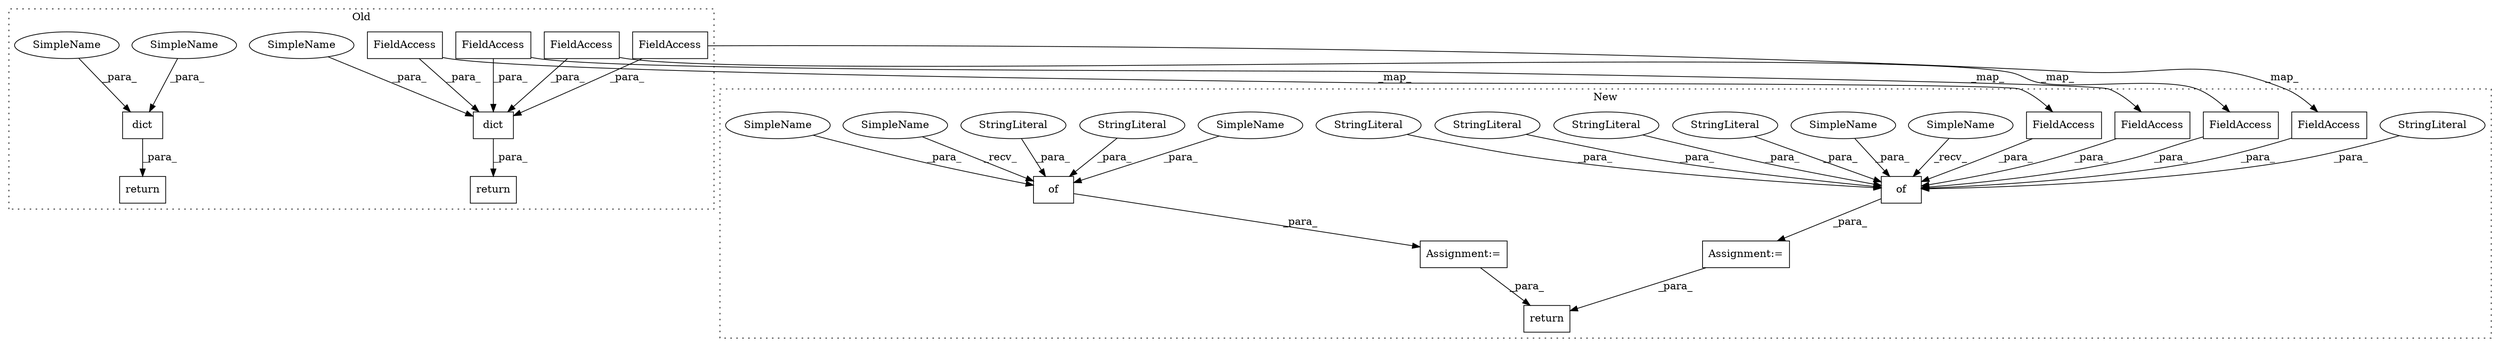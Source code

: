 digraph G {
subgraph cluster0 {
1 [label="return" a="41" s="7423" l="7" shape="box"];
7 [label="dict" a="32" s="7430,7445" l="5,1" shape="box"];
15 [label="dict" a="32" s="7475,7526" l="5,1" shape="box"];
16 [label="FieldAccess" a="22" s="7517" l="9" shape="box"];
18 [label="return" a="41" s="7468" l="7" shape="box"];
20 [label="FieldAccess" a="22" s="7508" l="8" shape="box"];
21 [label="FieldAccess" a="22" s="7486" l="12" shape="box"];
23 [label="FieldAccess" a="22" s="7499" l="8" shape="box"];
27 [label="SimpleName" a="42" s="7480" l="5" shape="ellipse"];
28 [label="SimpleName" a="42" s="7435" l="5" shape="ellipse"];
29 [label="SimpleName" a="42" s="7441" l="4" shape="ellipse"];
label = "Old";
style="dotted";
}
subgraph cluster1 {
2 [label="return" a="41" s="7792" l="7" shape="box"];
3 [label="Assignment:=" a="7" s="7692" l="1" shape="box"];
4 [label="Assignment:=" a="7" s="7628" l="1" shape="box"];
5 [label="of" a="32" s="7697,7779" l="3,1" shape="box"];
6 [label="of" a="32" s="7633,7661" l="3,1" shape="box"];
8 [label="StringLiteral" a="45" s="7764" l="5" shape="ellipse"];
9 [label="StringLiteral" a="45" s="7714" l="8" shape="ellipse"];
10 [label="StringLiteral" a="45" s="7700" l="7" shape="ellipse"];
11 [label="StringLiteral" a="45" s="7636" l="7" shape="ellipse"];
12 [label="StringLiteral" a="45" s="7650" l="6" shape="ellipse"];
13 [label="StringLiteral" a="45" s="7750" l="4" shape="ellipse"];
14 [label="StringLiteral" a="45" s="7736" l="4" shape="ellipse"];
17 [label="FieldAccess" a="22" s="7770" l="9" shape="box"];
19 [label="FieldAccess" a="22" s="7755" l="8" shape="box"];
22 [label="FieldAccess" a="22" s="7723" l="12" shape="box"];
24 [label="FieldAccess" a="22" s="7741" l="8" shape="box"];
25 [label="SimpleName" a="42" s="7629" l="3" shape="ellipse"];
26 [label="SimpleName" a="42" s="7693" l="3" shape="ellipse"];
30 [label="SimpleName" a="42" s="7708" l="5" shape="ellipse"];
31 [label="SimpleName" a="42" s="7644" l="5" shape="ellipse"];
32 [label="SimpleName" a="42" s="7657" l="4" shape="ellipse"];
label = "New";
style="dotted";
}
3 -> 2 [label="_para_"];
4 -> 2 [label="_para_"];
5 -> 3 [label="_para_"];
6 -> 4 [label="_para_"];
7 -> 1 [label="_para_"];
8 -> 5 [label="_para_"];
9 -> 5 [label="_para_"];
10 -> 5 [label="_para_"];
11 -> 6 [label="_para_"];
12 -> 6 [label="_para_"];
13 -> 5 [label="_para_"];
14 -> 5 [label="_para_"];
15 -> 18 [label="_para_"];
16 -> 17 [label="_map_"];
16 -> 15 [label="_para_"];
17 -> 5 [label="_para_"];
19 -> 5 [label="_para_"];
20 -> 15 [label="_para_"];
20 -> 19 [label="_map_"];
21 -> 22 [label="_map_"];
21 -> 15 [label="_para_"];
22 -> 5 [label="_para_"];
23 -> 24 [label="_map_"];
23 -> 15 [label="_para_"];
24 -> 5 [label="_para_"];
25 -> 6 [label="_recv_"];
26 -> 5 [label="_recv_"];
27 -> 15 [label="_para_"];
28 -> 7 [label="_para_"];
29 -> 7 [label="_para_"];
30 -> 5 [label="_para_"];
31 -> 6 [label="_para_"];
32 -> 6 [label="_para_"];
}